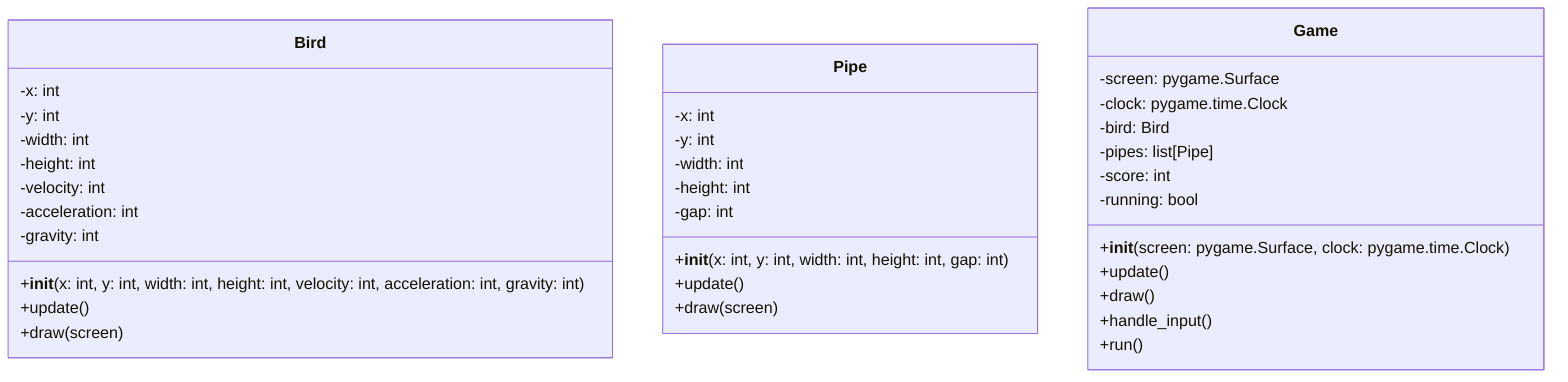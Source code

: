 classDiagram
    class Bird {
        -x: int
        -y: int
        -width: int
        -height: int
        -velocity: int
        -acceleration: int
        -gravity: int
        +__init__(x: int, y: int, width: int, height: int, velocity: int, acceleration: int, gravity: int)
        +update()
        +draw(screen)
    }
    class Pipe {
        -x: int
        -y: int
        -width: int
        -height: int
        -gap: int
        +__init__(x: int, y: int, width: int, height: int, gap: int)
        +update()
        +draw(screen)
    }
    class Game {
        -screen: pygame.Surface
        -clock: pygame.time.Clock
        -bird: Bird
        -pipes: list[Pipe]
        -score: int
        -running: bool
        +__init__(screen: pygame.Surface, clock: pygame.time.Clock)
        +update()
        +draw()
        +handle_input()
        +run()
    }